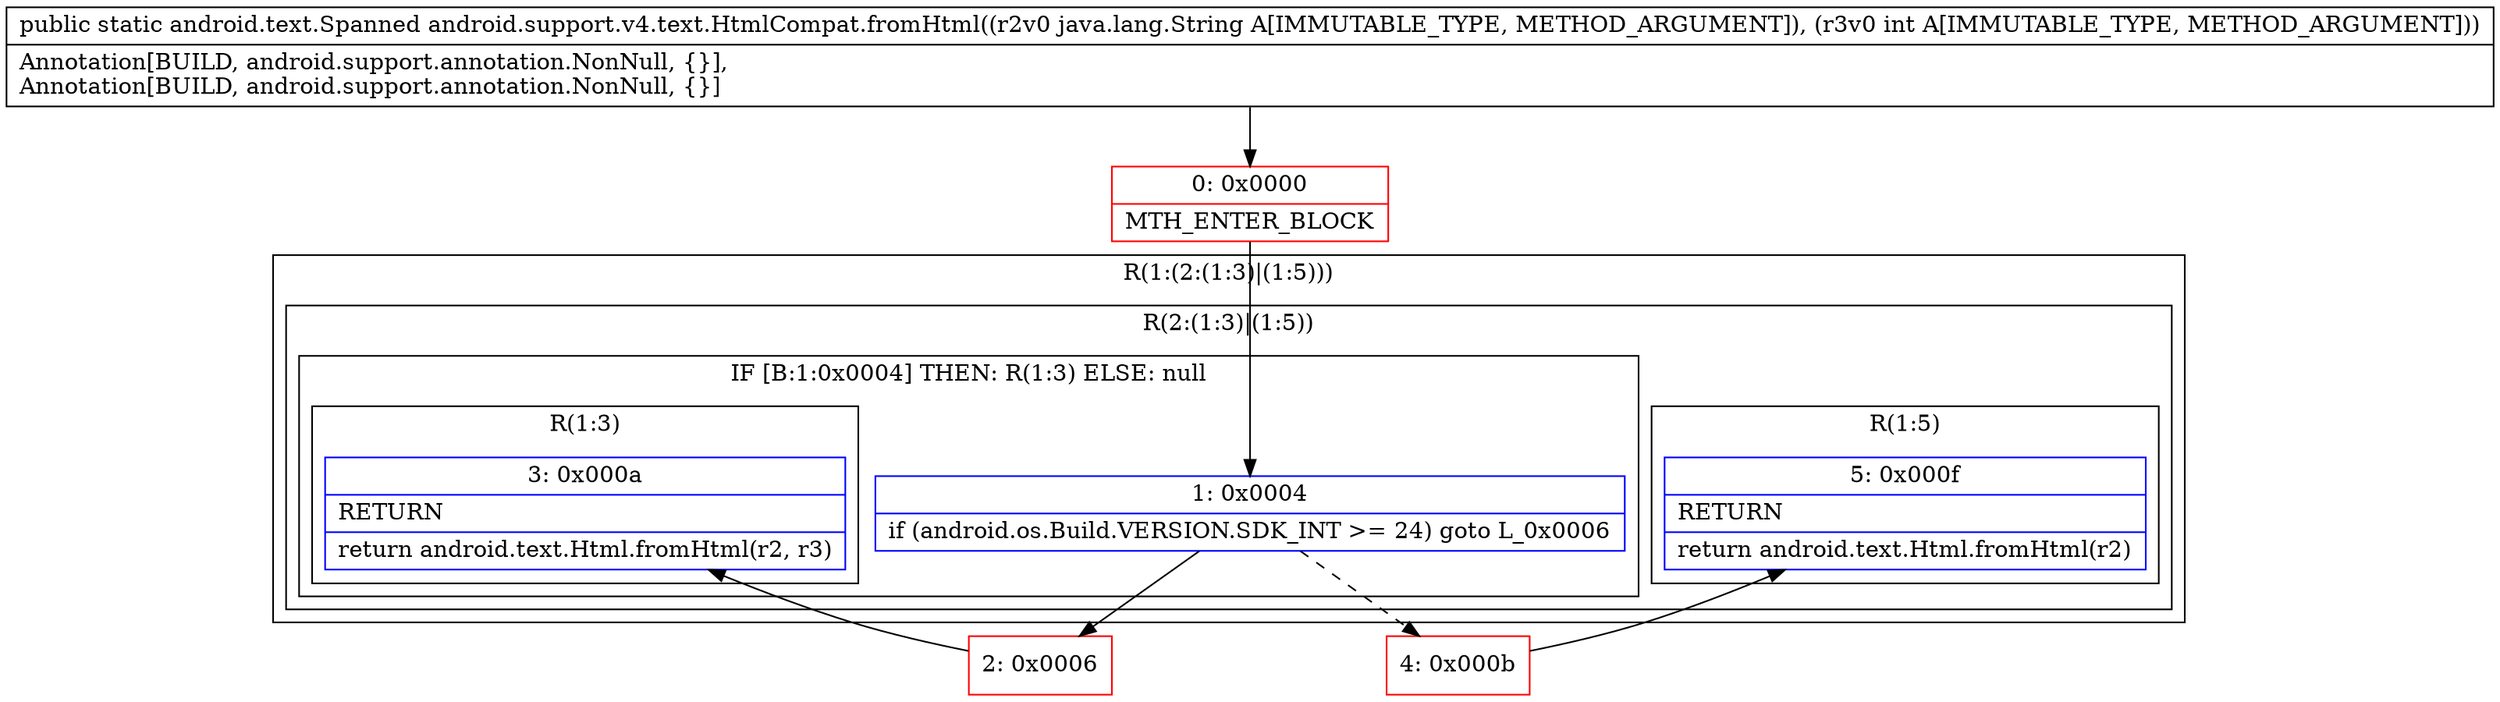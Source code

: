 digraph "CFG forandroid.support.v4.text.HtmlCompat.fromHtml(Ljava\/lang\/String;I)Landroid\/text\/Spanned;" {
subgraph cluster_Region_1259333753 {
label = "R(1:(2:(1:3)|(1:5)))";
node [shape=record,color=blue];
subgraph cluster_Region_1856288936 {
label = "R(2:(1:3)|(1:5))";
node [shape=record,color=blue];
subgraph cluster_IfRegion_2138425239 {
label = "IF [B:1:0x0004] THEN: R(1:3) ELSE: null";
node [shape=record,color=blue];
Node_1 [shape=record,label="{1\:\ 0x0004|if (android.os.Build.VERSION.SDK_INT \>= 24) goto L_0x0006\l}"];
subgraph cluster_Region_1162370000 {
label = "R(1:3)";
node [shape=record,color=blue];
Node_3 [shape=record,label="{3\:\ 0x000a|RETURN\l|return android.text.Html.fromHtml(r2, r3)\l}"];
}
}
subgraph cluster_Region_1898987296 {
label = "R(1:5)";
node [shape=record,color=blue];
Node_5 [shape=record,label="{5\:\ 0x000f|RETURN\l|return android.text.Html.fromHtml(r2)\l}"];
}
}
}
Node_0 [shape=record,color=red,label="{0\:\ 0x0000|MTH_ENTER_BLOCK\l}"];
Node_2 [shape=record,color=red,label="{2\:\ 0x0006}"];
Node_4 [shape=record,color=red,label="{4\:\ 0x000b}"];
MethodNode[shape=record,label="{public static android.text.Spanned android.support.v4.text.HtmlCompat.fromHtml((r2v0 java.lang.String A[IMMUTABLE_TYPE, METHOD_ARGUMENT]), (r3v0 int A[IMMUTABLE_TYPE, METHOD_ARGUMENT]))  | Annotation[BUILD, android.support.annotation.NonNull, \{\}], \lAnnotation[BUILD, android.support.annotation.NonNull, \{\}]\l}"];
MethodNode -> Node_0;
Node_1 -> Node_2;
Node_1 -> Node_4[style=dashed];
Node_0 -> Node_1;
Node_2 -> Node_3;
Node_4 -> Node_5;
}

